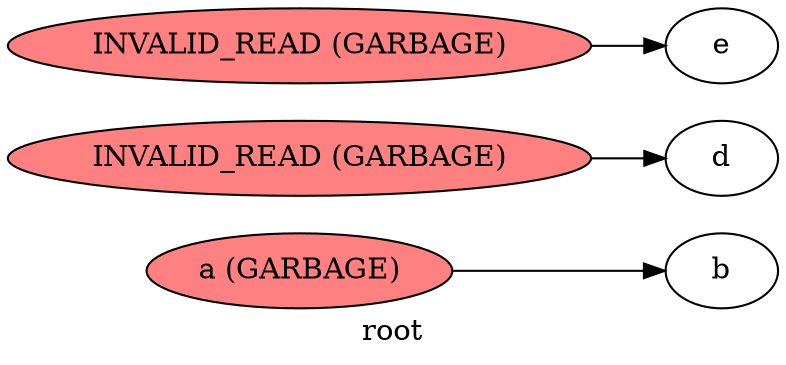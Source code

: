 digraph G
{
rankdir=LR;
label = "root";
	node_000001 [ label = "a (GARBAGE)", style=filled, fillcolor="#FF8080", startingline=10 ]
	node_000002 [ label = "b", startingline=10 ]
	node_000003 [ label = "INVALID_READ (GARBAGE)", style=filled, fillcolor="#FF8080", startingline=12 ]
	node_000004 [ label = "d", startingline=12 ]
	node_000005 [ label = "INVALID_READ (GARBAGE)", style=filled, fillcolor="#FF8080", startingline=14 ]
	node_000006 [ label = "e", startingline=14 ]
	node_000001 -> node_000002
	node_000003 -> node_000004
	node_000005 -> node_000006
}
